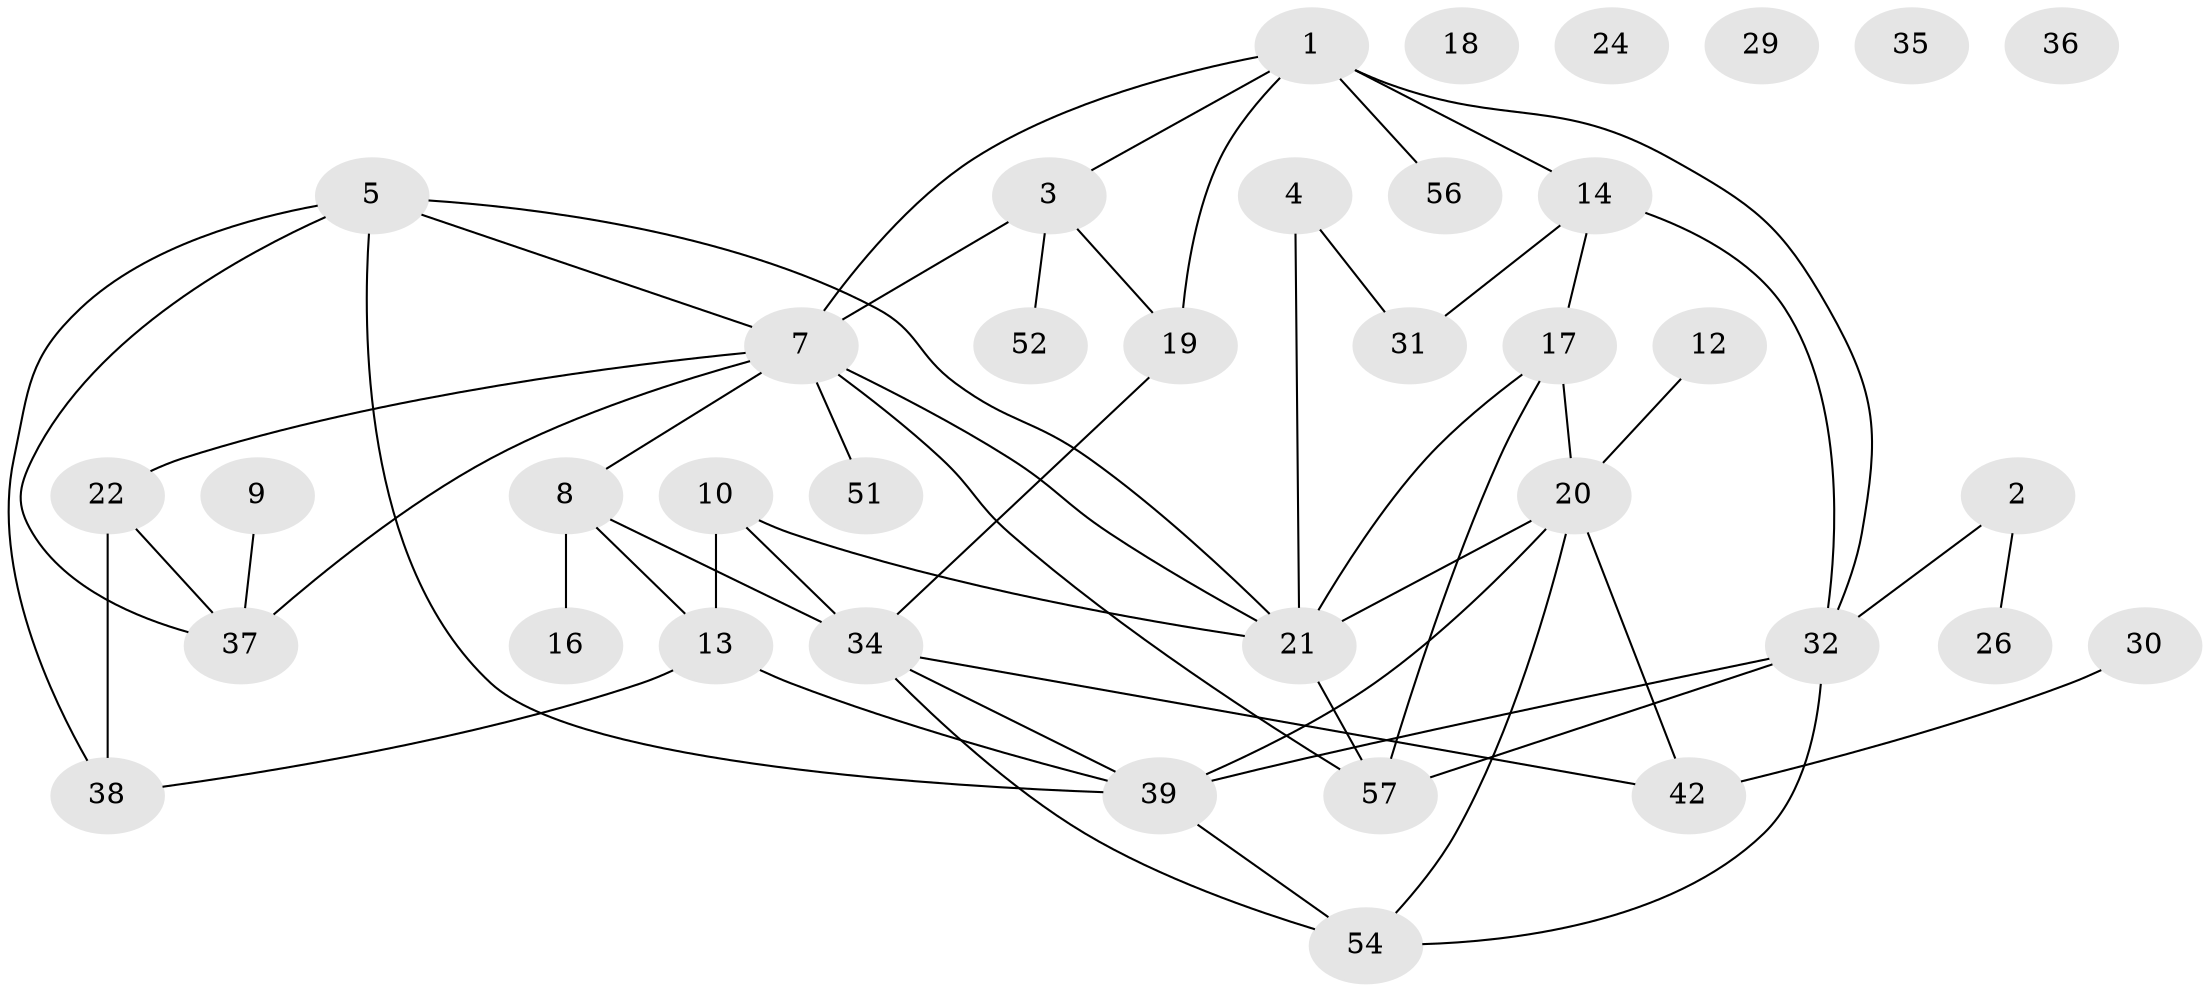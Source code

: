 // Generated by graph-tools (version 1.1) at 2025/23/03/03/25 07:23:25]
// undirected, 37 vertices, 56 edges
graph export_dot {
graph [start="1"]
  node [color=gray90,style=filled];
  1 [super="+50"];
  2 [super="+45"];
  3 [super="+6"];
  4 [super="+11"];
  5 [super="+15"];
  7 [super="+25"];
  8 [super="+55"];
  9;
  10 [super="+59"];
  12;
  13 [super="+58"];
  14 [super="+53"];
  16;
  17 [super="+41"];
  18;
  19 [super="+48"];
  20 [super="+23"];
  21 [super="+44"];
  22 [super="+28"];
  24;
  26 [super="+27"];
  29;
  30;
  31 [super="+33"];
  32 [super="+49"];
  34 [super="+46"];
  35;
  36;
  37 [super="+61"];
  38 [super="+43"];
  39 [super="+40"];
  42 [super="+47"];
  51;
  52;
  54 [super="+60"];
  56;
  57;
  1 -- 7;
  1 -- 14;
  1 -- 19;
  1 -- 32;
  1 -- 56;
  1 -- 3;
  2 -- 26;
  2 -- 32;
  3 -- 19;
  3 -- 52;
  3 -- 7;
  4 -- 31;
  4 -- 21;
  5 -- 21;
  5 -- 37;
  5 -- 39;
  5 -- 38;
  5 -- 7;
  7 -- 21;
  7 -- 57;
  7 -- 51;
  7 -- 37;
  7 -- 22;
  7 -- 8;
  8 -- 16;
  8 -- 34;
  8 -- 13;
  9 -- 37;
  10 -- 21;
  10 -- 34;
  10 -- 13;
  12 -- 20;
  13 -- 38;
  13 -- 39;
  14 -- 32;
  14 -- 31;
  14 -- 17;
  17 -- 21 [weight=2];
  17 -- 57;
  17 -- 20;
  19 -- 34;
  20 -- 21;
  20 -- 54;
  20 -- 39;
  20 -- 42;
  21 -- 57;
  22 -- 38 [weight=2];
  22 -- 37;
  30 -- 42;
  32 -- 39;
  32 -- 57;
  32 -- 54;
  34 -- 42;
  34 -- 39;
  34 -- 54;
  39 -- 54;
}
